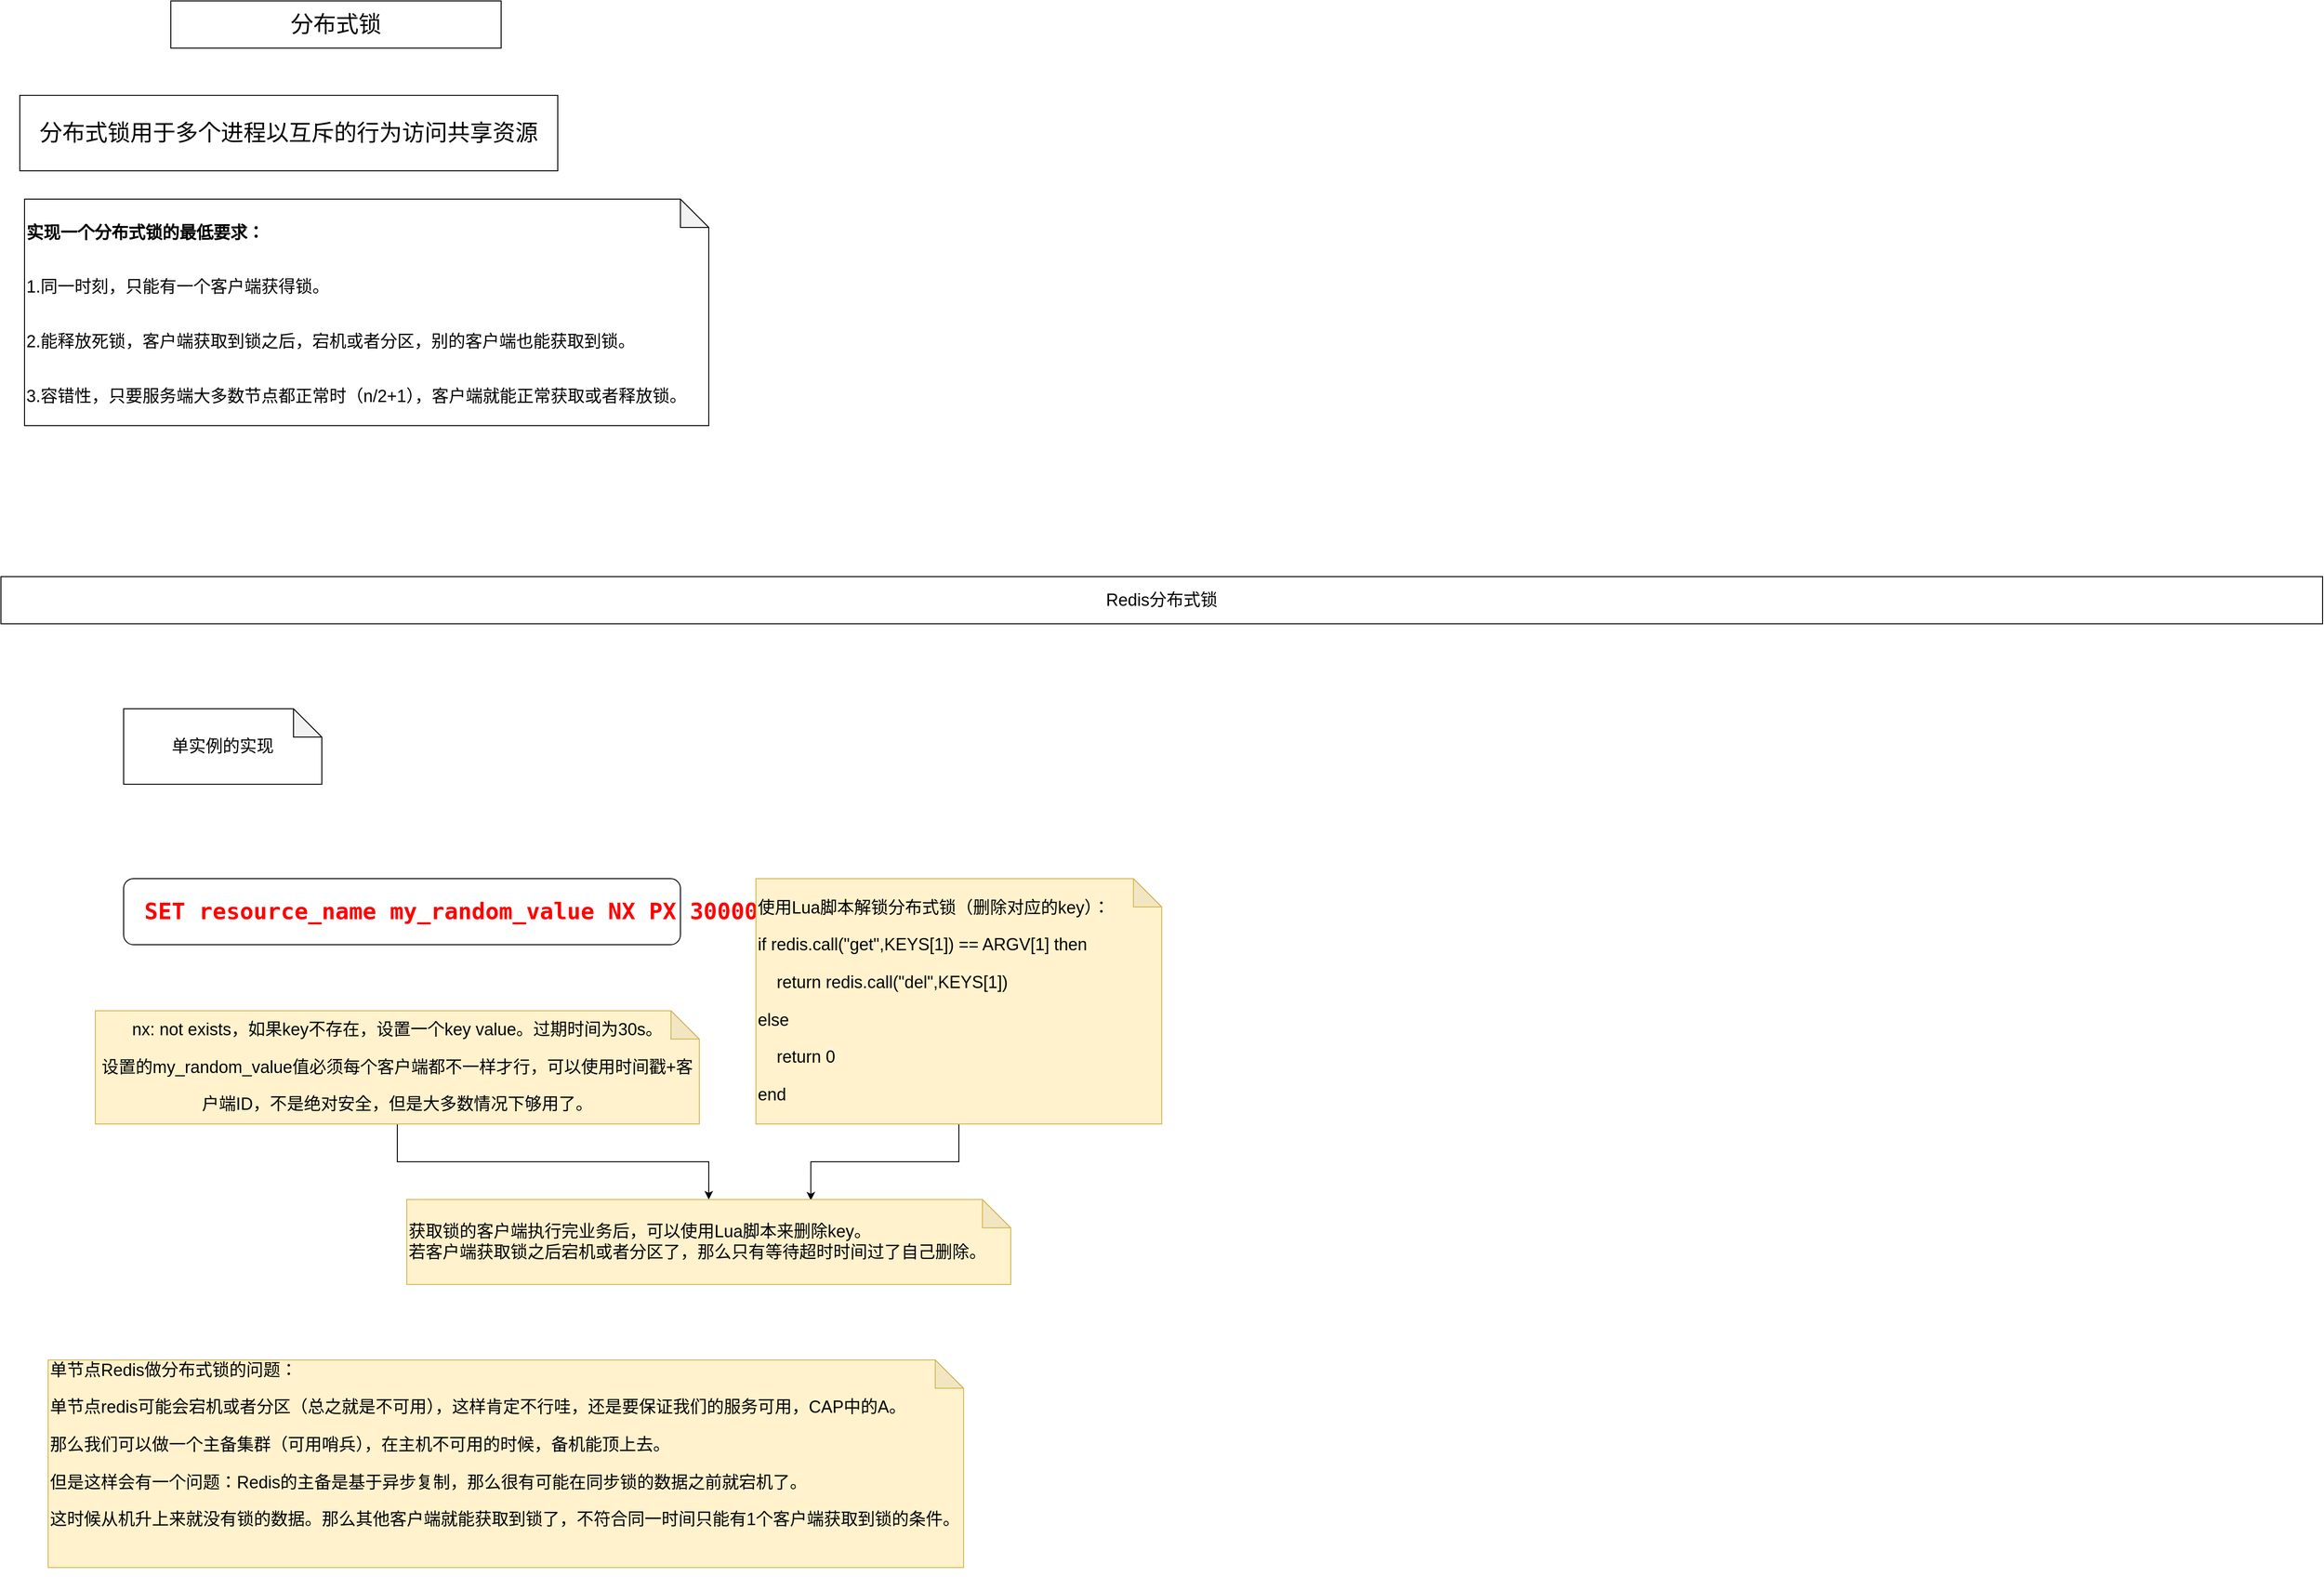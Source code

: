 <mxfile version="20.6.0" type="github">
  <diagram id="dQEuB5v866ZaRb3VbNek" name="第 1 页">
    <mxGraphModel dx="582" dy="413" grid="1" gridSize="10" guides="1" tooltips="1" connect="1" arrows="1" fold="1" page="1" pageScale="1" pageWidth="827" pageHeight="1169" math="0" shadow="0">
      <root>
        <mxCell id="0" />
        <mxCell id="1" parent="0" />
        <mxCell id="zNigKXp1gIyEoJ-Kyh-0-1" value="&lt;font style=&quot;font-size: 24px;&quot;&gt;分布式锁&lt;/font&gt;" style="rounded=0;whiteSpace=wrap;html=1;" parent="1" vertex="1">
          <mxGeometry x="220" y="50" width="350" height="50" as="geometry" />
        </mxCell>
        <mxCell id="zNigKXp1gIyEoJ-Kyh-0-2" value="分布式锁用于多个进程以互斥的行为访问共享资源" style="rounded=0;whiteSpace=wrap;html=1;fontSize=24;" parent="1" vertex="1">
          <mxGeometry x="60" y="150" width="570" height="80" as="geometry" />
        </mxCell>
        <mxCell id="zNigKXp1gIyEoJ-Kyh-0-3" value="&lt;font style=&quot;font-size: 18px;&quot;&gt;&lt;b&gt;实现一个分布式锁的最低要求：&lt;/b&gt;&lt;br&gt;&lt;br&gt;1.同一时刻，只能有一个客户端获得锁。&lt;br&gt;&lt;br&gt;2.能释放死锁，客户端获取到锁之后，宕机或者分区，别的客户端也能获取到锁。&lt;br&gt;&lt;br&gt;3.容错性，只要服务端大多数节点都正常时（n/2+1），客户端就能正常获取或者释放锁。&lt;br&gt;&lt;/font&gt;" style="shape=note;whiteSpace=wrap;html=1;backgroundOutline=1;darkOpacity=0.05;fontSize=24;align=left;" parent="1" vertex="1">
          <mxGeometry x="65" y="260" width="725" height="240" as="geometry" />
        </mxCell>
        <mxCell id="zNigKXp1gIyEoJ-Kyh-0-4" value="Redis分布式锁" style="rounded=0;whiteSpace=wrap;html=1;fontSize=18;" parent="1" vertex="1">
          <mxGeometry x="40" y="660" width="2460" height="50" as="geometry" />
        </mxCell>
        <mxCell id="zNigKXp1gIyEoJ-Kyh-0-6" value="单实例的实现" style="shape=note;whiteSpace=wrap;html=1;backgroundOutline=1;darkOpacity=0.05;fontSize=18;" parent="1" vertex="1">
          <mxGeometry x="170" y="800" width="210" height="80" as="geometry" />
        </mxCell>
        <mxCell id="zNigKXp1gIyEoJ-Kyh-0-7" value="&lt;pre style=&quot;text-align: justify; box-sizing: border-box; border-width: 0px; border-style: solid; border-color: rgb(229, 231, 235); --tw-translate-x:0; --tw-translate-y:0; --tw-rotate:0; --tw-skew-x:0; --tw-skew-y:0; --tw-scale-x:1; --tw-scale-y:1; --tw-pan-x: ; --tw-pan-y: ; --tw-pinch-zoom: ; --tw-scroll-snap-strictness:proximity; --tw-ordinal: ; --tw-slashed-zero: ; --tw-numeric-figure: ; --tw-numeric-spacing: ; --tw-numeric-fraction: ; --tw-ring-inset: ; --tw-ring-offset-width:0px; --tw-ring-offset-color:#fff; --tw-ring-color:rgb(59 130 246 / 0.5); --tw-ring-offset-shadow:0 0 #0000; --tw-ring-shadow:0 0 #0000; --tw-shadow:0 0 #0000; --tw-shadow-colored:0 0 #0000; --tw-blur: ; --tw-brightness: ; --tw-contrast: ; --tw-grayscale: ; --tw-hue-rotate: ; --tw-invert: ; --tw-saturate: ; --tw-sepia: ; --tw-drop-shadow: ; --tw-backdrop-blur: ; --tw-backdrop-brightness: ; --tw-backdrop-contrast: ; --tw-backdrop-grayscale: ; --tw-backdrop-hue-rotate: ; --tw-backdrop-invert: ; --tw-backdrop-opacity: ; --tw-backdrop-saturate: ; --tw-backdrop-sepia: ; margin-top: 1.714em; margin-bottom: 1.714em; overflow-x: auto; line-height: 1.714; padding: 1.25rem; border-radius: 0.5rem !important; --tw-bg-opacity:1  !important;&quot;&gt;&lt;span style=&quot;box-sizing: border-box; border-width: 0px; border-style: solid; border-color: rgb(229, 231, 235); --tw-translate-x:0; --tw-translate-y:0; --tw-rotate:0; --tw-skew-x:0; --tw-skew-y:0; --tw-scale-x:1; --tw-scale-y:1; --tw-pan-x: ; --tw-pan-y: ; --tw-pinch-zoom: ; --tw-scroll-snap-strictness:proximity; --tw-ordinal: ; --tw-slashed-zero: ; --tw-numeric-figure: ; --tw-numeric-spacing: ; --tw-numeric-fraction: ; --tw-ring-inset: ; --tw-ring-offset-width:0px; --tw-ring-offset-color:#fff; --tw-ring-color:rgb(59 130 246 / 0.5); --tw-ring-offset-shadow:0 0 #0000; --tw-ring-shadow:0 0 #0000; --tw-shadow:0 0 #0000; --tw-shadow-colored:0 0 #0000; --tw-blur: ; --tw-brightness: ; --tw-contrast: ; --tw-grayscale: ; --tw-hue-rotate: ; --tw-invert: ; --tw-saturate: ; --tw-sepia: ; --tw-drop-shadow: ; --tw-backdrop-blur: ; --tw-backdrop-brightness: ; --tw-backdrop-contrast: ; --tw-backdrop-grayscale: ; --tw-backdrop-hue-rotate: ; --tw-backdrop-invert: ; --tw-backdrop-opacity: ; --tw-backdrop-saturate: ; --tw-backdrop-sepia: ; border-radius: 0px; padding: 0px; line-height: inherit; --tw-text-opacity:1; background-image: none;&quot; class=&quot;hljs-code&quot;&gt;&lt;b&gt;&lt;font style=&quot;font-size: 24px;&quot; color=&quot;#ff0000&quot;&gt;SET resource_name my_random_value NX PX 30000&lt;/font&gt;&lt;/b&gt;&lt;/span&gt;&lt;/pre&gt;" style="rounded=1;whiteSpace=wrap;html=1;fontSize=18;align=left;" parent="1" vertex="1">
          <mxGeometry x="170" y="980" width="590" height="70" as="geometry" />
        </mxCell>
        <mxCell id="zNigKXp1gIyEoJ-Kyh-0-8" value="&lt;pre style=&quot;box-sizing: border-box; border-width: 0px; border-style: solid; border-color: rgb(229, 231, 235); --tw-translate-x:0; --tw-translate-y:0; --tw-rotate:0; --tw-skew-x:0; --tw-skew-y:0; --tw-scale-x:1; --tw-scale-y:1; --tw-pan-x: ; --tw-pan-y: ; --tw-pinch-zoom: ; --tw-scroll-snap-strictness:proximity; --tw-ordinal: ; --tw-slashed-zero: ; --tw-numeric-figure: ; --tw-numeric-spacing: ; --tw-numeric-fraction: ; --tw-ring-inset: ; --tw-ring-offset-width:0px; --tw-ring-offset-color:#fff; --tw-ring-color:rgb(59 130 246 / 0.5); --tw-ring-offset-shadow:0 0 #0000; --tw-ring-shadow:0 0 #0000; --tw-shadow:0 0 #0000; --tw-shadow-colored:0 0 #0000; --tw-blur: ; --tw-brightness: ; --tw-contrast: ; --tw-grayscale: ; --tw-hue-rotate: ; --tw-invert: ; --tw-saturate: ; --tw-sepia: ; --tw-drop-shadow: ; --tw-backdrop-blur: ; --tw-backdrop-brightness: ; --tw-backdrop-contrast: ; --tw-backdrop-grayscale: ; --tw-backdrop-hue-rotate: ; --tw-backdrop-invert: ; --tw-backdrop-opacity: ; --tw-backdrop-saturate: ; --tw-backdrop-sepia: ; margin-top: 1.714em; margin-bottom: 1.714em; overflow-x: auto; line-height: 1.714; padding: 1.25rem; border-radius: 0.5rem !important; --tw-bg-opacity:1  !important;&quot;&gt;&lt;br&gt;&lt;/pre&gt;" style="text;html=1;align=center;verticalAlign=middle;resizable=0;points=[];autosize=1;strokeColor=none;fillColor=none;fontSize=18;fontColor=#000000;" parent="1" vertex="1">
          <mxGeometry x="460" y="725" width="60" height="150" as="geometry" />
        </mxCell>
        <mxCell id="eD6SpByhmocLM3qwxnjk-6" style="edgeStyle=orthogonalEdgeStyle;rounded=0;orthogonalLoop=1;jettySize=auto;html=1;fontSize=18;" edge="1" parent="1" source="eD6SpByhmocLM3qwxnjk-1" target="eD6SpByhmocLM3qwxnjk-5">
          <mxGeometry relative="1" as="geometry" />
        </mxCell>
        <mxCell id="eD6SpByhmocLM3qwxnjk-1" value="&lt;div style=&quot;font-size: 18px; line-height: 220%;&quot;&gt;nx: not exists，如果key不存在，设置一个key value。过期时间为30s。&lt;/div&gt;&lt;div style=&quot;font-size: 18px; line-height: 220%;&quot;&gt;设置的my_random_value值必须每个客户端都不一样才行，可以使用时间戳+客户端ID，不是绝对安全，但是大多数情况下够用了。&lt;/div&gt;" style="shape=note;whiteSpace=wrap;html=1;backgroundOutline=1;darkOpacity=0.05;fillColor=#fff2cc;strokeColor=#d6b656;" vertex="1" parent="1">
          <mxGeometry x="140" y="1120" width="640" height="120" as="geometry" />
        </mxCell>
        <mxCell id="eD6SpByhmocLM3qwxnjk-7" style="edgeStyle=orthogonalEdgeStyle;rounded=0;orthogonalLoop=1;jettySize=auto;html=1;entryX=0.669;entryY=0.011;entryDx=0;entryDy=0;entryPerimeter=0;fontSize=18;" edge="1" parent="1" source="eD6SpByhmocLM3qwxnjk-2" target="eD6SpByhmocLM3qwxnjk-5">
          <mxGeometry relative="1" as="geometry" />
        </mxCell>
        <mxCell id="eD6SpByhmocLM3qwxnjk-2" value="&lt;div style=&quot;font-size: 18px; line-height: 220%;&quot;&gt;&lt;div style=&quot;line-height: 220%;&quot;&gt;使用Lua脚本解锁分布式锁（删除对应的key）：&lt;/div&gt;&lt;div style=&quot;line-height: 220%;&quot;&gt;if redis.call(&quot;get&quot;,KEYS[1]) == ARGV[1] then&lt;/div&gt;&lt;div style=&quot;line-height: 220%;&quot;&gt;&amp;nbsp; &amp;nbsp; return redis.call(&quot;del&quot;,KEYS[1])&lt;/div&gt;&lt;div style=&quot;line-height: 220%;&quot;&gt;else&lt;/div&gt;&lt;div style=&quot;line-height: 220%;&quot;&gt;&amp;nbsp; &amp;nbsp; return 0&lt;/div&gt;&lt;div style=&quot;line-height: 220%;&quot;&gt;end&lt;/div&gt;&lt;/div&gt;" style="shape=note;whiteSpace=wrap;html=1;backgroundOutline=1;darkOpacity=0.05;fillColor=#fff2cc;strokeColor=#d6b656;align=left;" vertex="1" parent="1">
          <mxGeometry x="840" y="980" width="430" height="260" as="geometry" />
        </mxCell>
        <mxCell id="eD6SpByhmocLM3qwxnjk-3" value="&lt;div style=&quot;font-size: 18px; line-height: 220%;&quot;&gt;&lt;div style=&quot;line-height: 220%;&quot;&gt;&lt;span style=&quot;background-color: initial;&quot;&gt;单节点Redis做分布式锁的问题：&lt;/span&gt;&lt;br&gt;&lt;/div&gt;&lt;div style=&quot;line-height: 220%;&quot;&gt;&lt;span style=&quot;background-color: initial;&quot;&gt;单节点&lt;/span&gt;&lt;span style=&quot;background-color: initial;&quot;&gt;redis可能会宕机或者分区（总之就是不可用），这样肯定不行哇，还是要保证我们的服务可用，CAP中的A。&lt;/span&gt;&lt;/div&gt;&lt;div style=&quot;line-height: 220%;&quot;&gt;&lt;span style=&quot;background-color: initial;&quot;&gt;那么我们可以做一个主备集群（可用哨兵），在主机不可用的时候，备机能顶上去。&lt;/span&gt;&lt;/div&gt;&lt;div style=&quot;line-height: 220%;&quot;&gt;&lt;span style=&quot;background-color: initial;&quot;&gt;但是这样会有一个问题：Redis的主备是基于异步复制，那么很有可能在同步锁的数据之前就宕机了。&lt;/span&gt;&lt;/div&gt;&lt;div style=&quot;line-height: 220%;&quot;&gt;&lt;span style=&quot;background-color: initial;&quot;&gt;这时候从机升上来就没有锁的数据。那么其他客户端就能获取到锁了，不符合同一时间只能有1个客户端获取到锁的条件。&lt;/span&gt;&lt;/div&gt;&lt;div style=&quot;line-height: 220%;&quot;&gt;&lt;span style=&quot;background-color: initial;&quot;&gt;&lt;br&gt;&lt;/span&gt;&lt;/div&gt;&lt;/div&gt;" style="shape=note;whiteSpace=wrap;html=1;backgroundOutline=1;darkOpacity=0.05;fillColor=#fff2cc;strokeColor=#d6b656;align=left;" vertex="1" parent="1">
          <mxGeometry x="90" y="1490" width="970" height="220" as="geometry" />
        </mxCell>
        <mxCell id="eD6SpByhmocLM3qwxnjk-5" value="&lt;span style=&quot;&quot;&gt;获取锁的客户端执行完业务后，可以使用Lua脚本来删除key。&lt;/span&gt;&lt;br style=&quot;&quot;&gt;&lt;span style=&quot;&quot;&gt;若客户端获取锁之后宕机或者分区了，那么只有等待超时时间过了自己删除。&lt;/span&gt;" style="shape=note;whiteSpace=wrap;html=1;backgroundOutline=1;darkOpacity=0.05;fontSize=18;align=left;fillColor=#fff2cc;strokeColor=#d6b656;" vertex="1" parent="1">
          <mxGeometry x="470" y="1320" width="640" height="90" as="geometry" />
        </mxCell>
      </root>
    </mxGraphModel>
  </diagram>
</mxfile>
